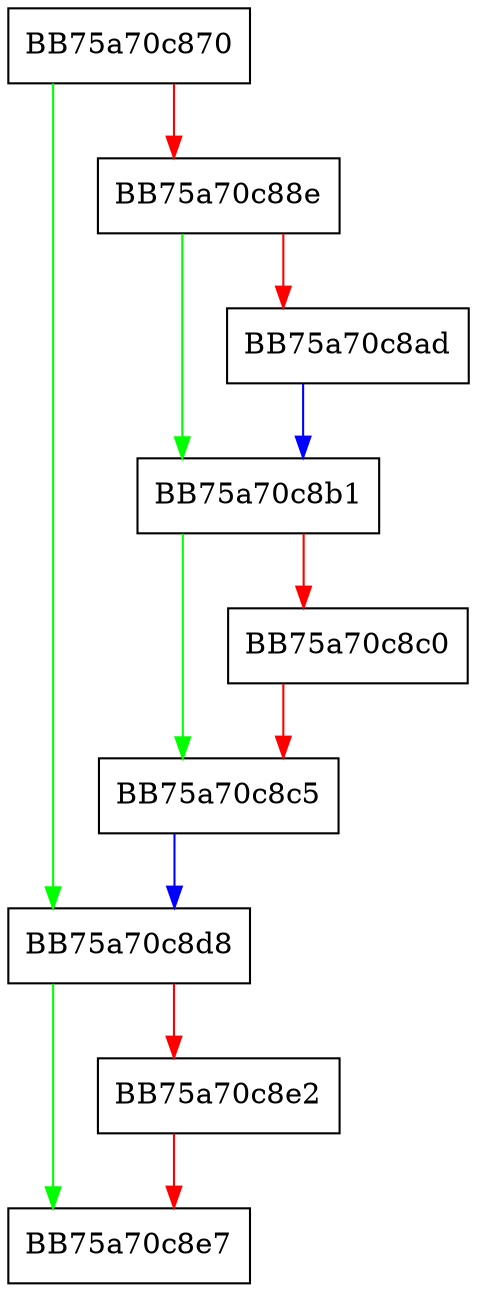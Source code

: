 digraph FinalizeInitialize {
  node [shape="box"];
  graph [splines=ortho];
  BB75a70c870 -> BB75a70c8d8 [color="green"];
  BB75a70c870 -> BB75a70c88e [color="red"];
  BB75a70c88e -> BB75a70c8b1 [color="green"];
  BB75a70c88e -> BB75a70c8ad [color="red"];
  BB75a70c8ad -> BB75a70c8b1 [color="blue"];
  BB75a70c8b1 -> BB75a70c8c5 [color="green"];
  BB75a70c8b1 -> BB75a70c8c0 [color="red"];
  BB75a70c8c0 -> BB75a70c8c5 [color="red"];
  BB75a70c8c5 -> BB75a70c8d8 [color="blue"];
  BB75a70c8d8 -> BB75a70c8e7 [color="green"];
  BB75a70c8d8 -> BB75a70c8e2 [color="red"];
  BB75a70c8e2 -> BB75a70c8e7 [color="red"];
}